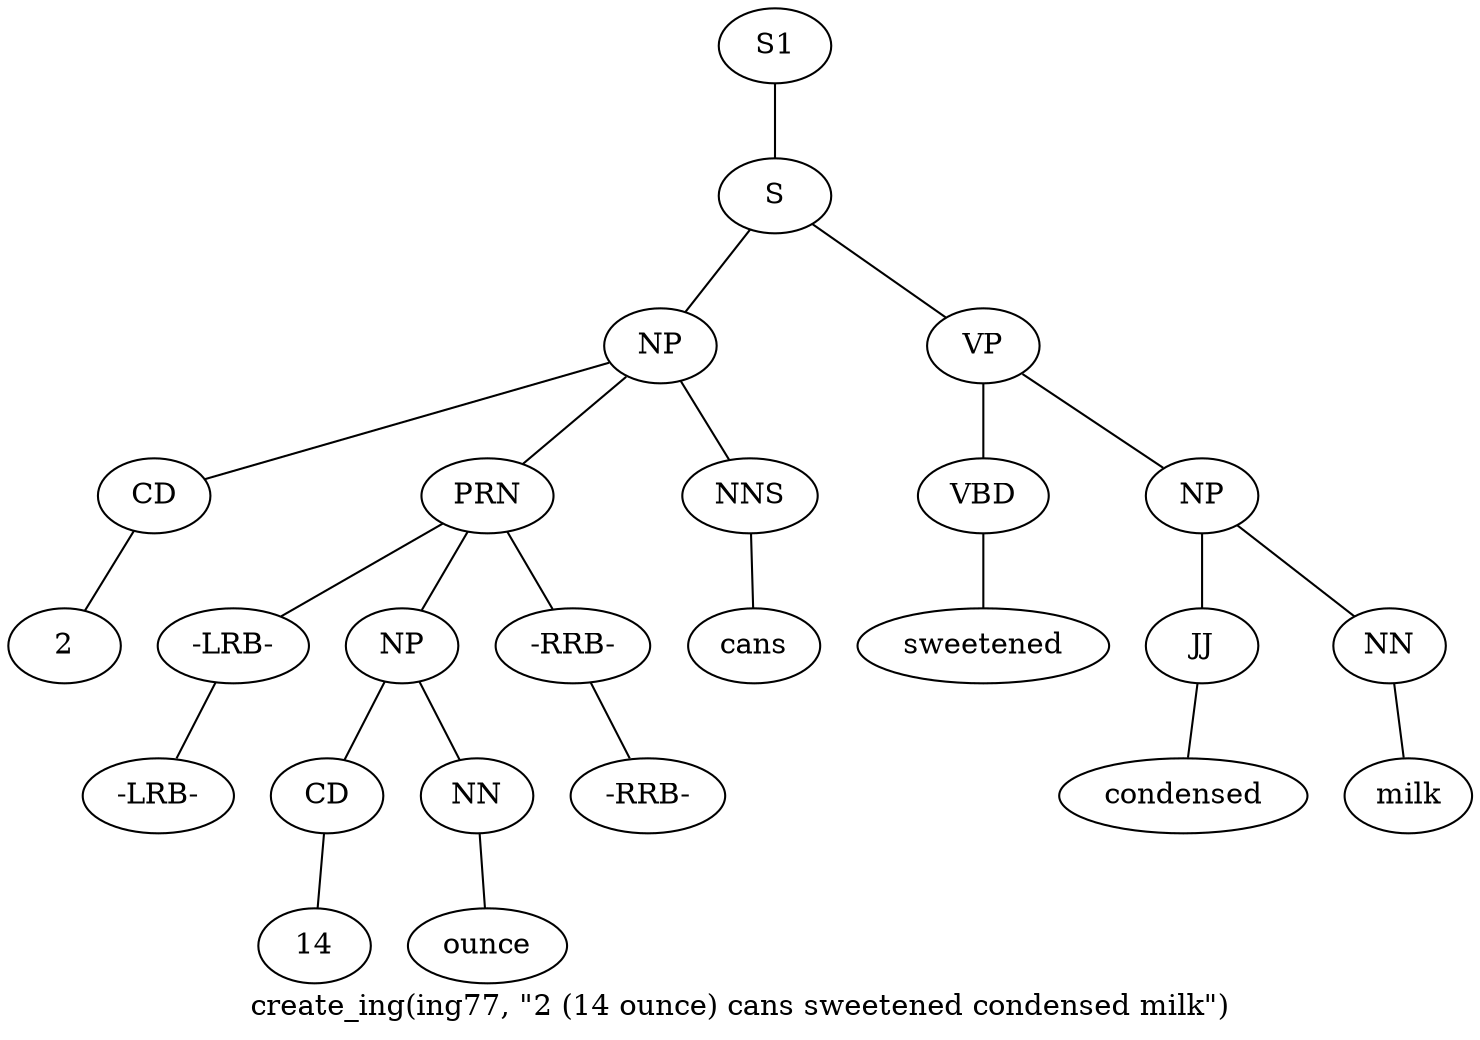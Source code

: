 graph SyntaxGraph {
	label = "create_ing(ing77, \"2 (14 ounce) cans sweetened condensed milk\")";
	Node0 [label="S1"];
	Node1 [label="S"];
	Node2 [label="NP"];
	Node3 [label="CD"];
	Node4 [label="2"];
	Node5 [label="PRN"];
	Node6 [label="-LRB-"];
	Node7 [label="-LRB-"];
	Node8 [label="NP"];
	Node9 [label="CD"];
	Node10 [label="14"];
	Node11 [label="NN"];
	Node12 [label="ounce"];
	Node13 [label="-RRB-"];
	Node14 [label="-RRB-"];
	Node15 [label="NNS"];
	Node16 [label="cans"];
	Node17 [label="VP"];
	Node18 [label="VBD"];
	Node19 [label="sweetened"];
	Node20 [label="NP"];
	Node21 [label="JJ"];
	Node22 [label="condensed"];
	Node23 [label="NN"];
	Node24 [label="milk"];

	Node0 -- Node1;
	Node1 -- Node2;
	Node1 -- Node17;
	Node2 -- Node3;
	Node2 -- Node5;
	Node2 -- Node15;
	Node3 -- Node4;
	Node5 -- Node6;
	Node5 -- Node8;
	Node5 -- Node13;
	Node6 -- Node7;
	Node8 -- Node9;
	Node8 -- Node11;
	Node9 -- Node10;
	Node11 -- Node12;
	Node13 -- Node14;
	Node15 -- Node16;
	Node17 -- Node18;
	Node17 -- Node20;
	Node18 -- Node19;
	Node20 -- Node21;
	Node20 -- Node23;
	Node21 -- Node22;
	Node23 -- Node24;
}